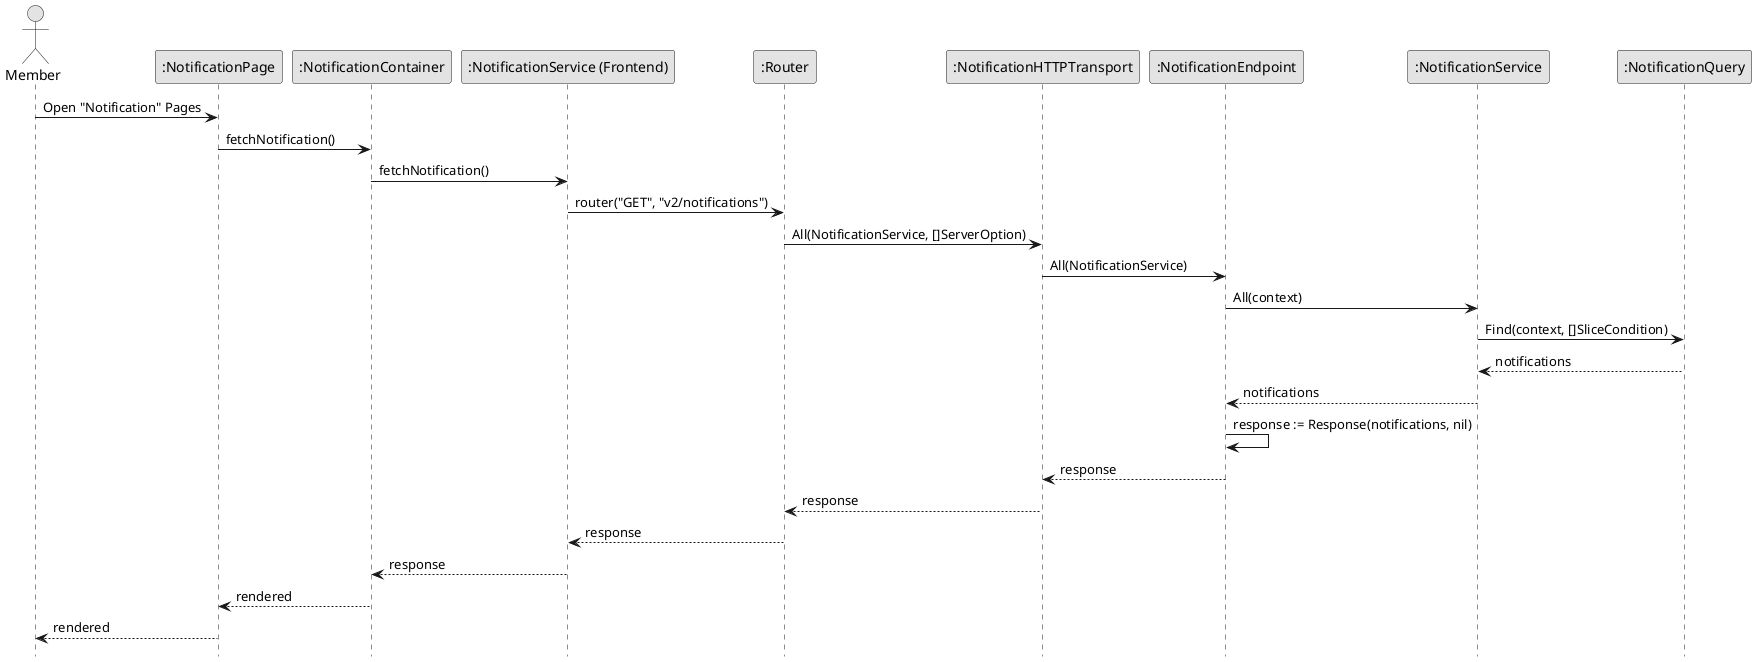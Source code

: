 @startuml GetNotification

skinparam Monochrome true
skinparam Shadowing false
hide footbox

actor Member
participant ":NotificationPage" as NotificationPage
participant ":NotificationContainer" as NotificationContainer
participant ":NotificationService (Frontend)" as FENotificationService
participant ":Router" as Router
participant ":NotificationHTTPTransport" as NotificationHTTPTransport
participant ":NotificationEndpoint" as NotificationEndpoint
participant ":NotificationService" as NotificationService
participant ":NotificationQuery" as NotificationQuery

Member->NotificationPage: Open "Notification" Pages
NotificationPage->NotificationContainer: fetchNotification()
NotificationContainer->FENotificationService: fetchNotification()
FENotificationService->Router: router("GET", "v2/notifications")
Router->NotificationHTTPTransport: All(NotificationService, []ServerOption)
NotificationHTTPTransport->NotificationEndpoint: All(NotificationService)
NotificationEndpoint->NotificationService: All(context)
NotificationService->NotificationQuery: Find(context, []SliceCondition)
NotificationQuery-->NotificationService: notifications
NotificationService-->NotificationEndpoint: notifications
NotificationEndpoint->NotificationEndpoint: response := Response(notifications, nil)
NotificationEndpoint-->NotificationHTTPTransport: response
NotificationHTTPTransport-->Router: response
Router-->FENotificationService: response
FENotificationService-->NotificationContainer: response
NotificationContainer-->NotificationPage: rendered
NotificationPage-->Member: rendered

@enduml